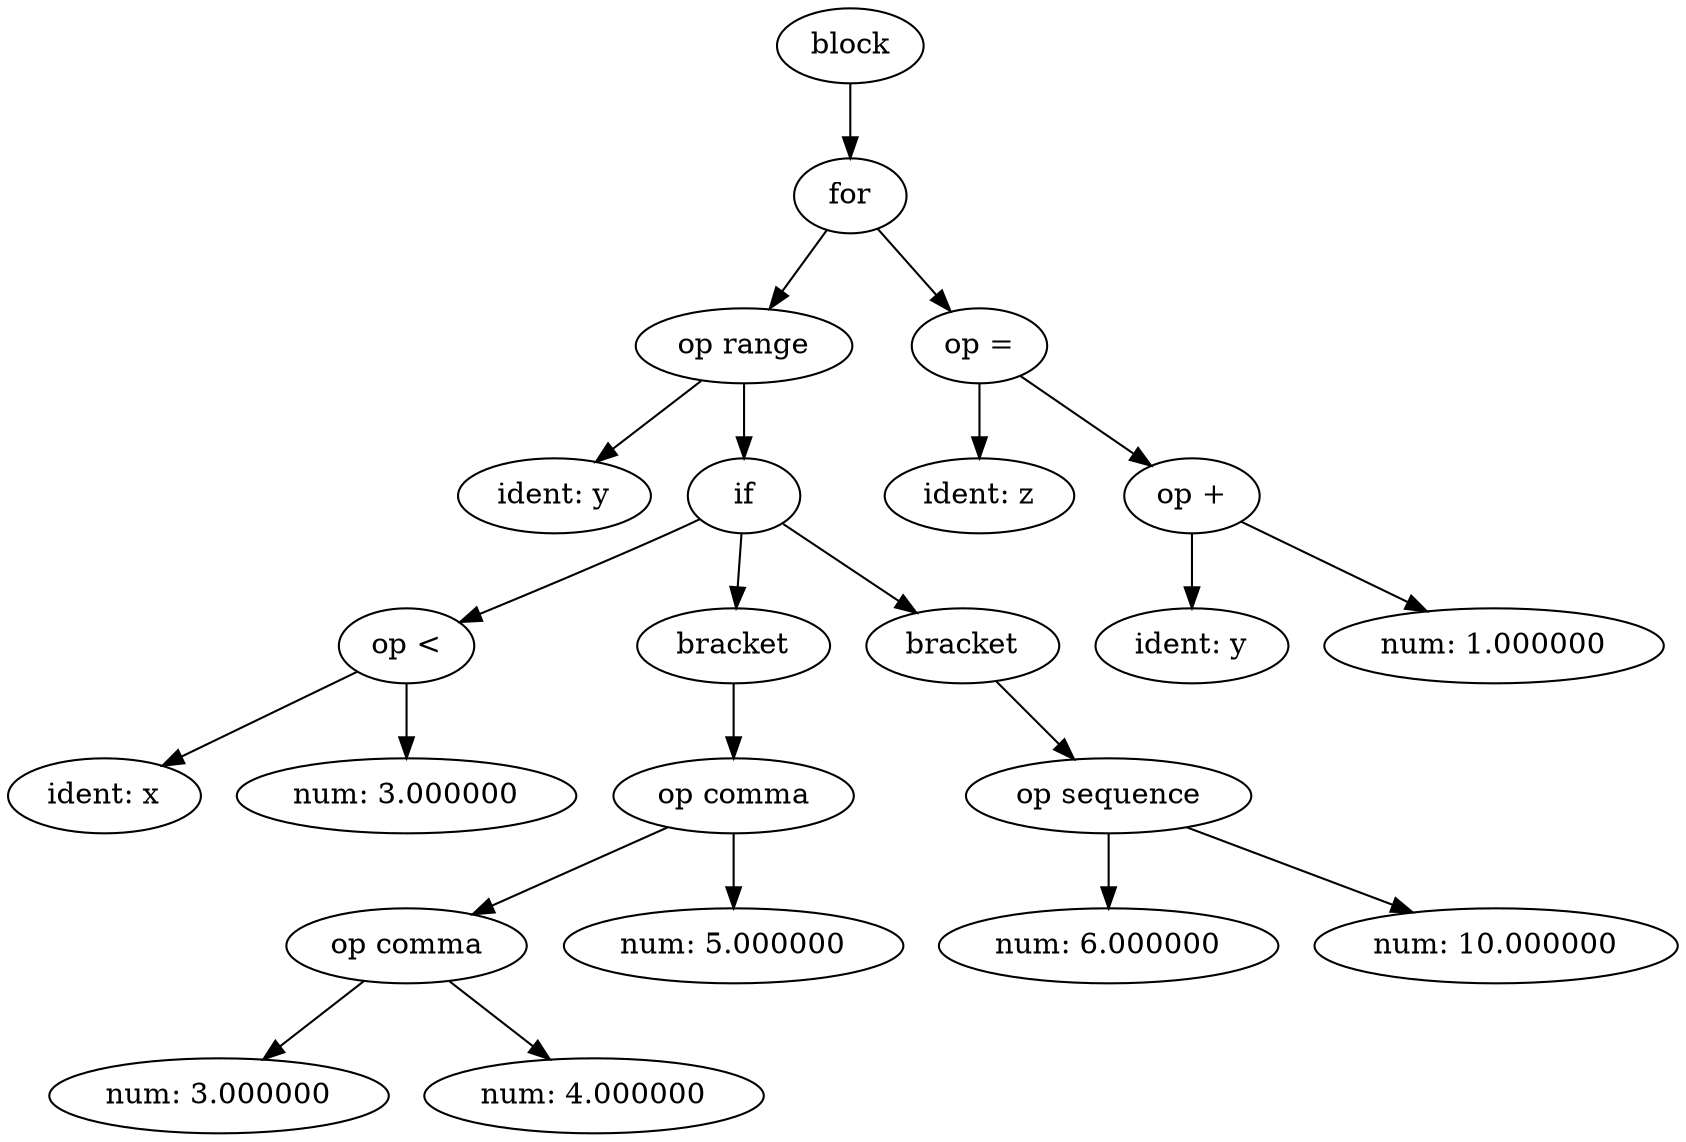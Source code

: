 digraph G {
0[label="block"];
1[label="for"];
2[label="ident: y"];
3[label="op range"];
4[label="if"];
5[label="ident: x"];
6[label="op <"];
7[label="num: 3.000000"];
8[label="bracket"];
9[label="num: 3.000000"];
10[label="op comma"];
11[label="num: 4.000000"];
12[label="op comma"];
13[label="num: 5.000000"];
14[label="bracket"];
15[label="num: 6.000000"];
16[label="op sequence"];
17[label="num: 10.000000"];
18[label="ident: z"];
19[label="op ="];
20[label="ident: y"];
21[label="op +"];
22[label="num: 1.000000"];
0->1 ;
1->3 ;
1->19 ;
3->2 ;
3->4 ;
4->6 ;
4->8 ;
4->14 ;
6->5 ;
6->7 ;
8->12 ;
10->9 ;
10->11 ;
12->10 ;
12->13 ;
14->16 ;
16->15 ;
16->17 ;
19->18 ;
19->21 ;
21->20 ;
21->22 ;
}
